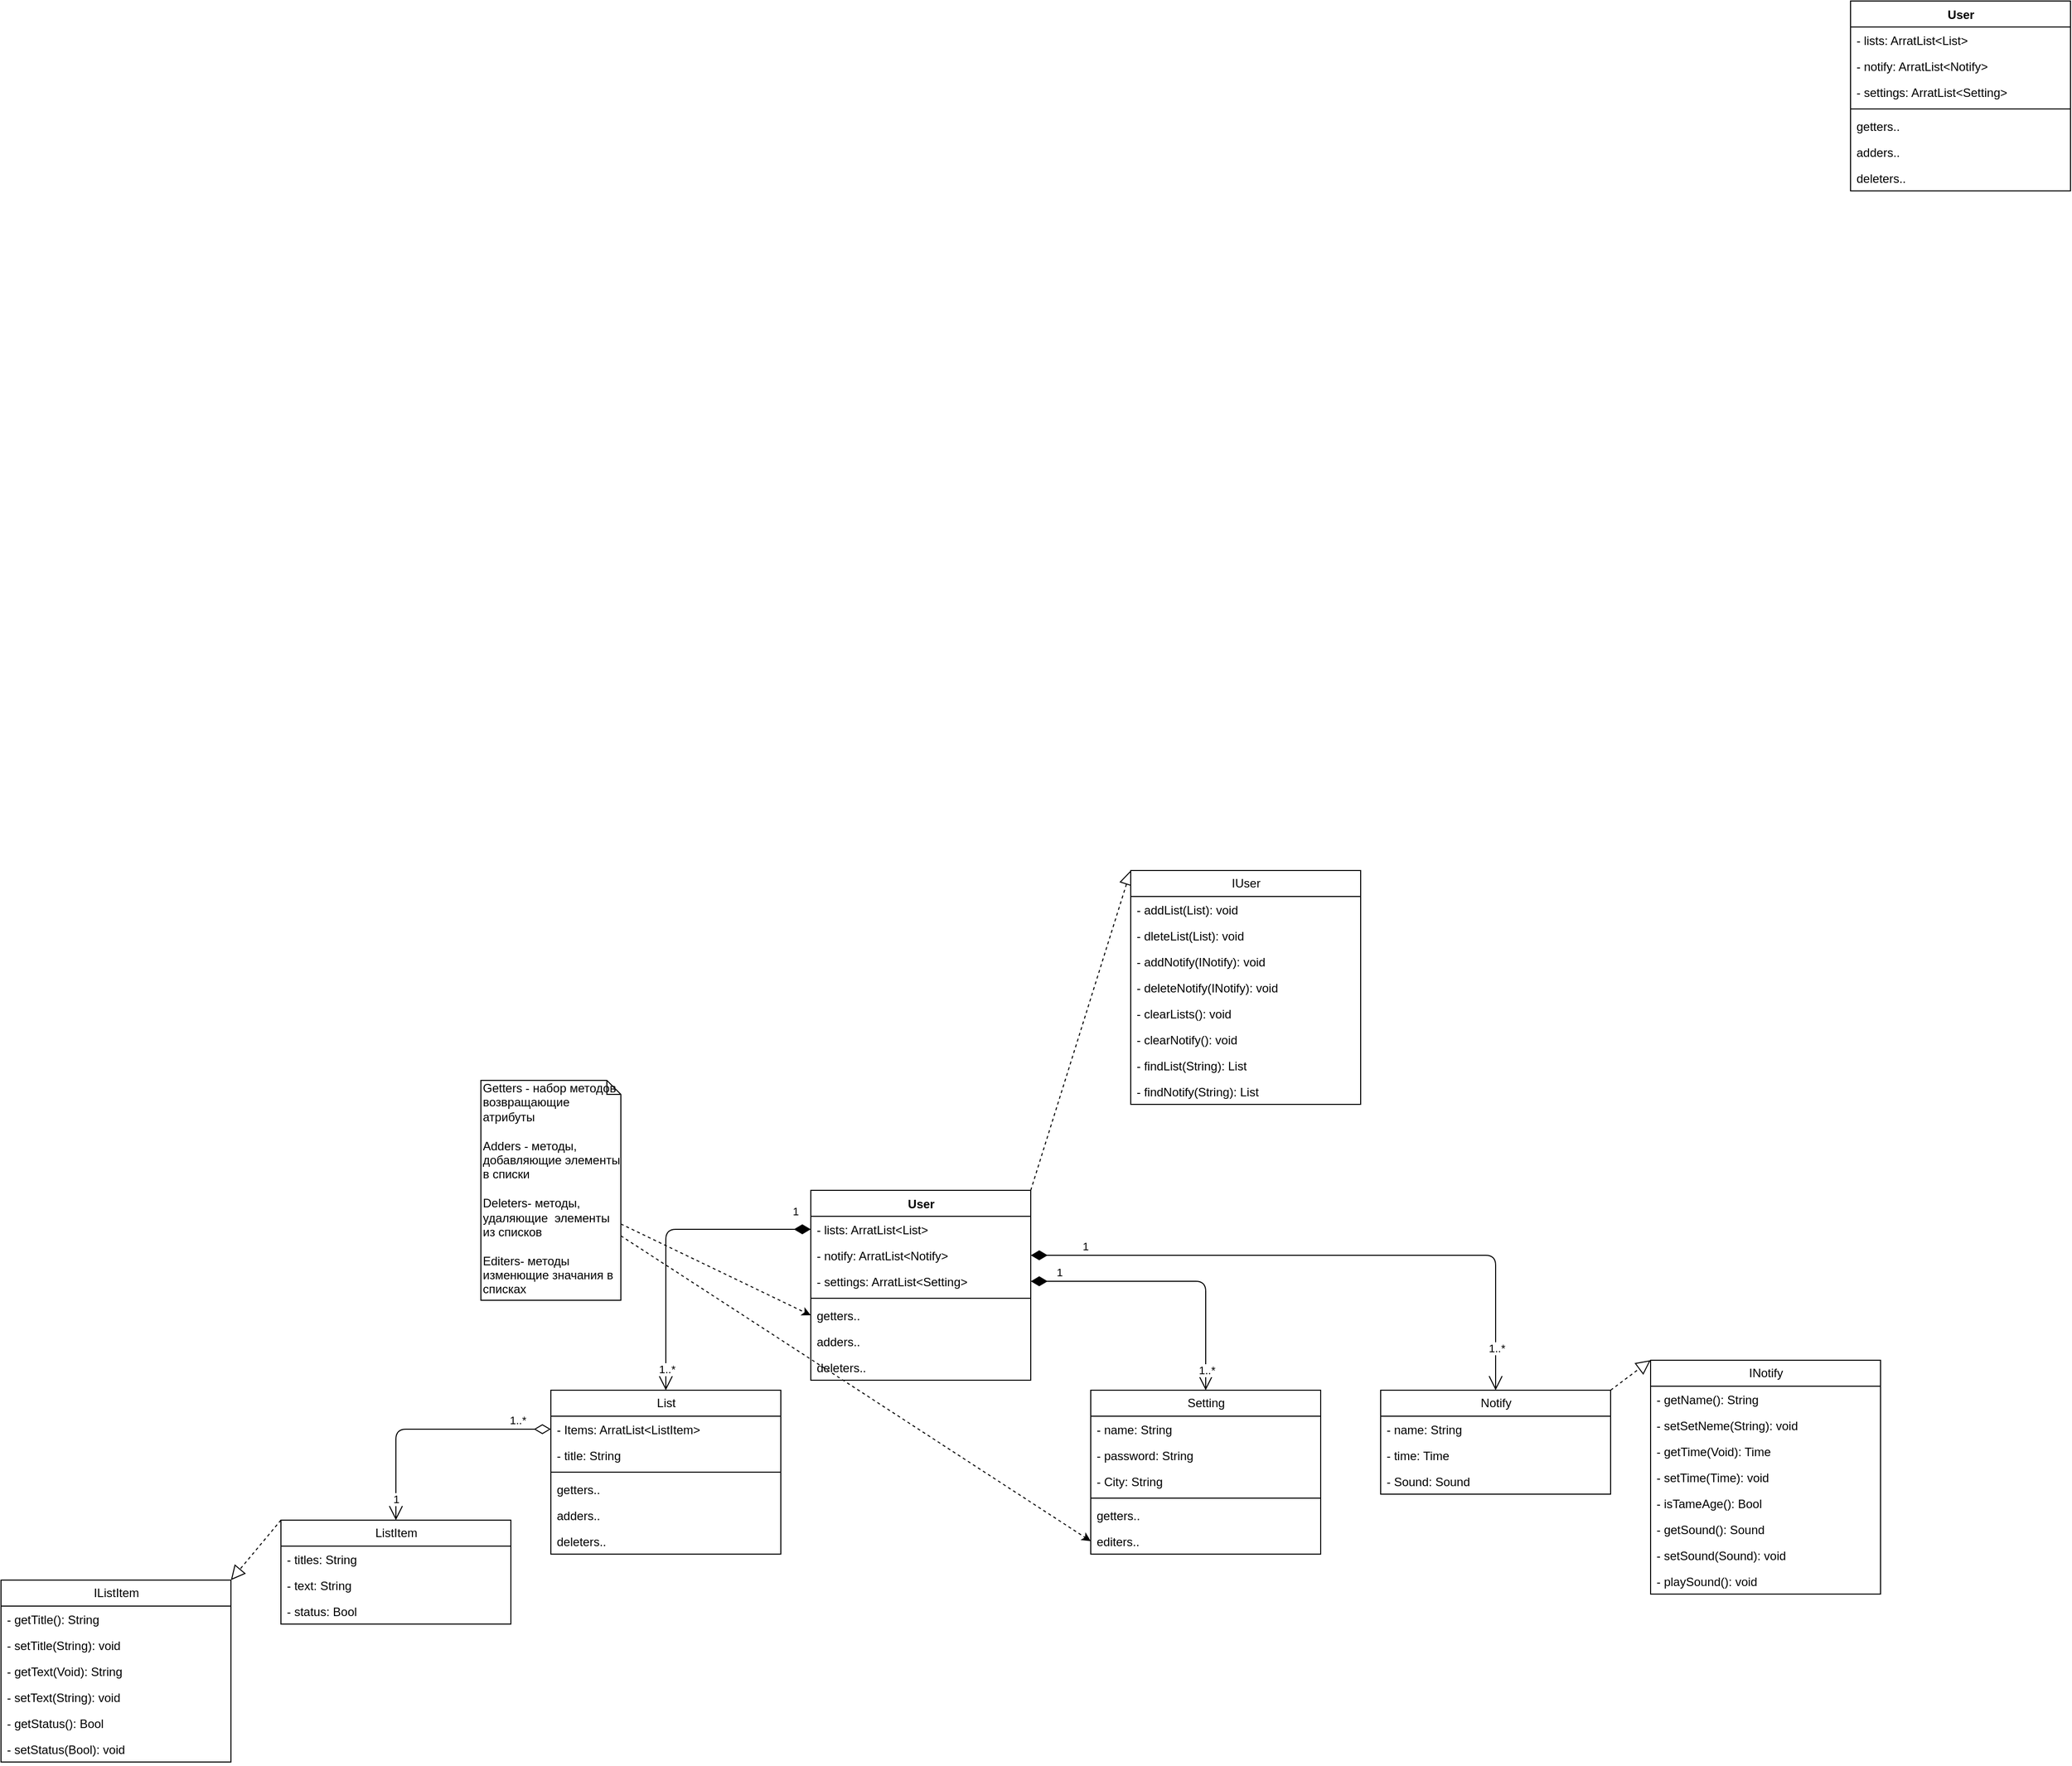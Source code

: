 <mxfile version="13.11.0" type="google"><diagram id="mzaJmgtHeZomD1q_2vOH" name="Page-1"><mxGraphModel dx="5123" dy="9496" grid="1" gridSize="10" guides="1" tooltips="1" connect="1" arrows="1" fold="1" page="1" pageScale="1" pageWidth="3300" pageHeight="4681" math="0" shadow="0"><root><mxCell id="0"/><mxCell id="1" parent="0"/><mxCell id="md78iOuRkx-0HBbTdUE8-1" value="User" style="swimlane;fontStyle=1;align=center;verticalAlign=top;childLayout=stackLayout;horizontal=1;startSize=26;horizontalStack=0;resizeParent=1;resizeParentMax=0;resizeLast=0;collapsible=1;marginBottom=0;fontFamily=Helvetica;fontSize=12;fontColor=#000000;strokeColor=#000000;fillColor=#ffffff;html=1;" vertex="1" parent="1"><mxGeometry x="980" y="-710" width="220" height="190" as="geometry"/></mxCell><mxCell id="md78iOuRkx-0HBbTdUE8-6" value="- lists: ArratList&lt;List&gt;" style="text;strokeColor=none;fillColor=none;align=left;verticalAlign=top;spacingLeft=4;spacingRight=4;overflow=hidden;rotatable=0;points=[[0,0.5],[1,0.5]];portConstraint=eastwest;" vertex="1" parent="md78iOuRkx-0HBbTdUE8-1"><mxGeometry y="26" width="220" height="26" as="geometry"/></mxCell><mxCell id="md78iOuRkx-0HBbTdUE8-58" value="- notify: ArratList&lt;Notify&gt;&#10;" style="text;strokeColor=none;fillColor=none;align=left;verticalAlign=top;spacingLeft=4;spacingRight=4;overflow=hidden;rotatable=0;points=[[0,0.5],[1,0.5]];portConstraint=eastwest;" vertex="1" parent="md78iOuRkx-0HBbTdUE8-1"><mxGeometry y="52" width="220" height="26" as="geometry"/></mxCell><mxCell id="md78iOuRkx-0HBbTdUE8-7" value="- settings: ArratList&lt;Setting&gt;&#10;" style="text;strokeColor=none;fillColor=none;align=left;verticalAlign=top;spacingLeft=4;spacingRight=4;overflow=hidden;rotatable=0;points=[[0,0.5],[1,0.5]];portConstraint=eastwest;" vertex="1" parent="md78iOuRkx-0HBbTdUE8-1"><mxGeometry y="78" width="220" height="26" as="geometry"/></mxCell><mxCell id="md78iOuRkx-0HBbTdUE8-4" value="" style="line;strokeWidth=1;fillColor=none;align=left;verticalAlign=middle;spacingTop=-1;spacingLeft=3;spacingRight=3;rotatable=0;labelPosition=right;points=[];portConstraint=eastwest;" vertex="1" parent="md78iOuRkx-0HBbTdUE8-1"><mxGeometry y="104" width="220" height="8" as="geometry"/></mxCell><mxCell id="md78iOuRkx-0HBbTdUE8-5" value="getters.." style="text;strokeColor=none;fillColor=none;align=left;verticalAlign=top;spacingLeft=4;spacingRight=4;overflow=hidden;rotatable=0;points=[[0,0.5],[1,0.5]];portConstraint=eastwest;" vertex="1" parent="md78iOuRkx-0HBbTdUE8-1"><mxGeometry y="112" width="220" height="26" as="geometry"/></mxCell><mxCell id="md78iOuRkx-0HBbTdUE8-25" value="adders.." style="text;strokeColor=none;fillColor=none;align=left;verticalAlign=top;spacingLeft=4;spacingRight=4;overflow=hidden;rotatable=0;points=[[0,0.5],[1,0.5]];portConstraint=eastwest;" vertex="1" parent="md78iOuRkx-0HBbTdUE8-1"><mxGeometry y="138" width="220" height="26" as="geometry"/></mxCell><mxCell id="md78iOuRkx-0HBbTdUE8-26" value="deleters.." style="text;strokeColor=none;fillColor=none;align=left;verticalAlign=top;spacingLeft=4;spacingRight=4;overflow=hidden;rotatable=0;points=[[0,0.5],[1,0.5]];portConstraint=eastwest;" vertex="1" parent="md78iOuRkx-0HBbTdUE8-1"><mxGeometry y="164" width="220" height="26" as="geometry"/></mxCell><mxCell id="md78iOuRkx-0HBbTdUE8-17" value="List" style="swimlane;fontStyle=0;childLayout=stackLayout;horizontal=1;startSize=26;fillColor=#ffffff;horizontalStack=0;resizeParent=1;resizeParentMax=0;resizeLast=0;collapsible=1;marginBottom=0;fontFamily=Helvetica;fontSize=12;fontColor=#000000;align=center;strokeColor=#000000;html=1;" vertex="1" parent="1"><mxGeometry x="720" y="-510" width="230" height="164" as="geometry"/></mxCell><mxCell id="md78iOuRkx-0HBbTdUE8-18" value="- Items: ArratList&lt;ListItem&gt;" style="text;strokeColor=none;fillColor=none;align=left;verticalAlign=top;spacingLeft=4;spacingRight=4;overflow=hidden;rotatable=0;points=[[0,0.5],[1,0.5]];portConstraint=eastwest;" vertex="1" parent="md78iOuRkx-0HBbTdUE8-17"><mxGeometry y="26" width="230" height="26" as="geometry"/></mxCell><mxCell id="md78iOuRkx-0HBbTdUE8-20" value="- title: String" style="text;strokeColor=none;fillColor=none;align=left;verticalAlign=top;spacingLeft=4;spacingRight=4;overflow=hidden;rotatable=0;points=[[0,0.5],[1,0.5]];portConstraint=eastwest;" vertex="1" parent="md78iOuRkx-0HBbTdUE8-17"><mxGeometry y="52" width="230" height="26" as="geometry"/></mxCell><mxCell id="md78iOuRkx-0HBbTdUE8-21" value="" style="line;strokeWidth=1;fillColor=none;align=left;verticalAlign=middle;spacingTop=-1;spacingLeft=3;spacingRight=3;rotatable=0;labelPosition=right;points=[];portConstraint=eastwest;" vertex="1" parent="md78iOuRkx-0HBbTdUE8-17"><mxGeometry y="78" width="230" height="8" as="geometry"/></mxCell><mxCell id="md78iOuRkx-0HBbTdUE8-22" value="getters.." style="text;strokeColor=none;fillColor=none;align=left;verticalAlign=top;spacingLeft=4;spacingRight=4;overflow=hidden;rotatable=0;points=[[0,0.5],[1,0.5]];portConstraint=eastwest;" vertex="1" parent="md78iOuRkx-0HBbTdUE8-17"><mxGeometry y="86" width="230" height="26" as="geometry"/></mxCell><mxCell id="md78iOuRkx-0HBbTdUE8-23" value="adders.." style="text;strokeColor=none;fillColor=none;align=left;verticalAlign=top;spacingLeft=4;spacingRight=4;overflow=hidden;rotatable=0;points=[[0,0.5],[1,0.5]];portConstraint=eastwest;" vertex="1" parent="md78iOuRkx-0HBbTdUE8-17"><mxGeometry y="112" width="230" height="26" as="geometry"/></mxCell><mxCell id="md78iOuRkx-0HBbTdUE8-24" value="deleters.." style="text;strokeColor=none;fillColor=none;align=left;verticalAlign=top;spacingLeft=4;spacingRight=4;overflow=hidden;rotatable=0;points=[[0,0.5],[1,0.5]];portConstraint=eastwest;" vertex="1" parent="md78iOuRkx-0HBbTdUE8-17"><mxGeometry y="138" width="230" height="26" as="geometry"/></mxCell><mxCell id="md78iOuRkx-0HBbTdUE8-29" value="1" style="endArrow=open;html=1;endSize=12;startArrow=diamondThin;startSize=14;startFill=1;edgeStyle=orthogonalEdgeStyle;align=left;verticalAlign=bottom;exitX=0;exitY=0.5;exitDx=0;exitDy=0;entryX=0.5;entryY=0;entryDx=0;entryDy=0;" edge="1" parent="1" source="md78iOuRkx-0HBbTdUE8-6" target="md78iOuRkx-0HBbTdUE8-17"><mxGeometry x="-0.869" y="-9" relative="1" as="geometry"><mxPoint x="910" y="-560" as="sourcePoint"/><mxPoint x="780" y="-319" as="targetPoint"/><mxPoint as="offset"/></mxGeometry></mxCell><mxCell id="md78iOuRkx-0HBbTdUE8-30" value="1..*" style="edgeLabel;html=1;align=center;verticalAlign=middle;resizable=0;points=[];" vertex="1" connectable="0" parent="md78iOuRkx-0HBbTdUE8-29"><mxGeometry x="0.86" y="1" relative="1" as="geometry"><mxPoint as="offset"/></mxGeometry></mxCell><mxCell id="md78iOuRkx-0HBbTdUE8-31" value="Setting" style="swimlane;fontStyle=0;childLayout=stackLayout;horizontal=1;startSize=26;fillColor=#ffffff;horizontalStack=0;resizeParent=1;resizeParentMax=0;resizeLast=0;collapsible=1;marginBottom=0;fontFamily=Helvetica;fontSize=12;fontColor=#000000;align=center;strokeColor=#000000;html=1;" vertex="1" parent="1"><mxGeometry x="1260" y="-510" width="230" height="164" as="geometry"/></mxCell><mxCell id="md78iOuRkx-0HBbTdUE8-32" value="- name: String" style="text;strokeColor=none;fillColor=none;align=left;verticalAlign=top;spacingLeft=4;spacingRight=4;overflow=hidden;rotatable=0;points=[[0,0.5],[1,0.5]];portConstraint=eastwest;" vertex="1" parent="md78iOuRkx-0HBbTdUE8-31"><mxGeometry y="26" width="230" height="26" as="geometry"/></mxCell><mxCell id="md78iOuRkx-0HBbTdUE8-33" value="- password: String" style="text;strokeColor=none;fillColor=none;align=left;verticalAlign=top;spacingLeft=4;spacingRight=4;overflow=hidden;rotatable=0;points=[[0,0.5],[1,0.5]];portConstraint=eastwest;" vertex="1" parent="md78iOuRkx-0HBbTdUE8-31"><mxGeometry y="52" width="230" height="26" as="geometry"/></mxCell><mxCell id="md78iOuRkx-0HBbTdUE8-34" value="- City: String" style="text;strokeColor=none;fillColor=none;align=left;verticalAlign=top;spacingLeft=4;spacingRight=4;overflow=hidden;rotatable=0;points=[[0,0.5],[1,0.5]];portConstraint=eastwest;" vertex="1" parent="md78iOuRkx-0HBbTdUE8-31"><mxGeometry y="78" width="230" height="26" as="geometry"/></mxCell><mxCell id="md78iOuRkx-0HBbTdUE8-35" value="" style="line;strokeWidth=1;fillColor=none;align=left;verticalAlign=middle;spacingTop=-1;spacingLeft=3;spacingRight=3;rotatable=0;labelPosition=right;points=[];portConstraint=eastwest;" vertex="1" parent="md78iOuRkx-0HBbTdUE8-31"><mxGeometry y="104" width="230" height="8" as="geometry"/></mxCell><mxCell id="md78iOuRkx-0HBbTdUE8-36" value="getters.." style="text;strokeColor=none;fillColor=none;align=left;verticalAlign=top;spacingLeft=4;spacingRight=4;overflow=hidden;rotatable=0;points=[[0,0.5],[1,0.5]];portConstraint=eastwest;" vertex="1" parent="md78iOuRkx-0HBbTdUE8-31"><mxGeometry y="112" width="230" height="26" as="geometry"/></mxCell><mxCell id="md78iOuRkx-0HBbTdUE8-37" value="editers.." style="text;strokeColor=none;fillColor=none;align=left;verticalAlign=top;spacingLeft=4;spacingRight=4;overflow=hidden;rotatable=0;points=[[0,0.5],[1,0.5]];portConstraint=eastwest;" vertex="1" parent="md78iOuRkx-0HBbTdUE8-31"><mxGeometry y="138" width="230" height="26" as="geometry"/></mxCell><mxCell id="md78iOuRkx-0HBbTdUE8-39" value="1" style="endArrow=open;html=1;endSize=12;startArrow=diamondThin;startSize=14;startFill=1;edgeStyle=orthogonalEdgeStyle;align=left;verticalAlign=bottom;exitX=1;exitY=0.5;exitDx=0;exitDy=0;entryX=0.5;entryY=0;entryDx=0;entryDy=0;" edge="1" parent="1" source="md78iOuRkx-0HBbTdUE8-7" target="md78iOuRkx-0HBbTdUE8-31"><mxGeometry x="-0.833" relative="1" as="geometry"><mxPoint x="1295" y="-640.0" as="sourcePoint"/><mxPoint x="1100" y="-399" as="targetPoint"/><mxPoint as="offset"/></mxGeometry></mxCell><mxCell id="md78iOuRkx-0HBbTdUE8-40" value="1..*" style="edgeLabel;html=1;align=center;verticalAlign=middle;resizable=0;points=[];" vertex="1" connectable="0" parent="md78iOuRkx-0HBbTdUE8-39"><mxGeometry x="0.86" y="1" relative="1" as="geometry"><mxPoint as="offset"/></mxGeometry></mxCell><mxCell id="md78iOuRkx-0HBbTdUE8-42" style="rounded=0;orthogonalLoop=1;jettySize=auto;html=1;entryX=0;entryY=0.5;entryDx=0;entryDy=0;dashed=1;" edge="1" parent="1" source="md78iOuRkx-0HBbTdUE8-41" target="md78iOuRkx-0HBbTdUE8-5"><mxGeometry relative="1" as="geometry"/></mxCell><mxCell id="md78iOuRkx-0HBbTdUE8-43" style="edgeStyle=none;rounded=0;orthogonalLoop=1;jettySize=auto;html=1;entryX=0;entryY=0.5;entryDx=0;entryDy=0;dashed=1;" edge="1" parent="1" source="md78iOuRkx-0HBbTdUE8-41" target="md78iOuRkx-0HBbTdUE8-37"><mxGeometry relative="1" as="geometry"/></mxCell><mxCell id="md78iOuRkx-0HBbTdUE8-41" value="Getters - набор методов возвращающие атрибуты&amp;nbsp;&lt;br&gt;&lt;br&gt;Adders - методы, добавляющие элементы в списки&lt;br&gt;&lt;br&gt;Deleters- методы, удаляющие&amp;nbsp; элементы из списков&lt;br&gt;&lt;br&gt;Editers- методы изменющие значания в списках" style="shape=note;whiteSpace=wrap;html=1;size=14;verticalAlign=top;align=left;spacingTop=-6;" vertex="1" parent="1"><mxGeometry x="650" y="-820" width="140" height="220" as="geometry"/></mxCell><mxCell id="md78iOuRkx-0HBbTdUE8-45" value="ListItem" style="swimlane;fontStyle=0;childLayout=stackLayout;horizontal=1;startSize=26;fillColor=#ffffff;horizontalStack=0;resizeParent=1;resizeParentMax=0;resizeLast=0;collapsible=1;marginBottom=0;fontFamily=Helvetica;fontSize=12;fontColor=#000000;align=center;strokeColor=#000000;html=1;" vertex="1" parent="1"><mxGeometry x="450" y="-380" width="230" height="104" as="geometry"/></mxCell><mxCell id="md78iOuRkx-0HBbTdUE8-46" value="- titles: String" style="text;strokeColor=none;fillColor=none;align=left;verticalAlign=top;spacingLeft=4;spacingRight=4;overflow=hidden;rotatable=0;points=[[0,0.5],[1,0.5]];portConstraint=eastwest;" vertex="1" parent="md78iOuRkx-0HBbTdUE8-45"><mxGeometry y="26" width="230" height="26" as="geometry"/></mxCell><mxCell id="md78iOuRkx-0HBbTdUE8-47" value="- text: String" style="text;strokeColor=none;fillColor=none;align=left;verticalAlign=top;spacingLeft=4;spacingRight=4;overflow=hidden;rotatable=0;points=[[0,0.5],[1,0.5]];portConstraint=eastwest;" vertex="1" parent="md78iOuRkx-0HBbTdUE8-45"><mxGeometry y="52" width="230" height="26" as="geometry"/></mxCell><mxCell id="md78iOuRkx-0HBbTdUE8-78" value="- status: Bool" style="text;strokeColor=none;fillColor=none;align=left;verticalAlign=top;spacingLeft=4;spacingRight=4;overflow=hidden;rotatable=0;points=[[0,0.5],[1,0.5]];portConstraint=eastwest;" vertex="1" parent="md78iOuRkx-0HBbTdUE8-45"><mxGeometry y="78" width="230" height="26" as="geometry"/></mxCell><mxCell id="md78iOuRkx-0HBbTdUE8-54" value="1..*" style="endArrow=open;html=1;endSize=12;startArrow=diamondThin;startSize=14;startFill=0;edgeStyle=orthogonalEdgeStyle;align=left;verticalAlign=bottom;exitX=0;exitY=0.5;exitDx=0;exitDy=0;entryX=0.5;entryY=0;entryDx=0;entryDy=0;" edge="1" parent="1" source="md78iOuRkx-0HBbTdUE8-18" target="md78iOuRkx-0HBbTdUE8-45"><mxGeometry x="-0.646" relative="1" as="geometry"><mxPoint x="755" y="-380" as="sourcePoint"/><mxPoint x="610" y="-219" as="targetPoint"/><mxPoint as="offset"/></mxGeometry></mxCell><mxCell id="md78iOuRkx-0HBbTdUE8-55" value="1" style="edgeLabel;html=1;align=center;verticalAlign=middle;resizable=0;points=[];" vertex="1" connectable="0" parent="md78iOuRkx-0HBbTdUE8-54"><mxGeometry x="0.86" y="1" relative="1" as="geometry"><mxPoint x="-1" y="-4.31" as="offset"/></mxGeometry></mxCell><mxCell id="md78iOuRkx-0HBbTdUE8-59" value="Notify" style="swimlane;fontStyle=0;childLayout=stackLayout;horizontal=1;startSize=26;fillColor=#ffffff;horizontalStack=0;resizeParent=1;resizeParentMax=0;resizeLast=0;collapsible=1;marginBottom=0;fontFamily=Helvetica;fontSize=12;fontColor=#000000;align=center;strokeColor=#000000;html=1;" vertex="1" parent="1"><mxGeometry x="1550" y="-510" width="230" height="104" as="geometry"/></mxCell><mxCell id="md78iOuRkx-0HBbTdUE8-60" value="- name: String" style="text;strokeColor=none;fillColor=none;align=left;verticalAlign=top;spacingLeft=4;spacingRight=4;overflow=hidden;rotatable=0;points=[[0,0.5],[1,0.5]];portConstraint=eastwest;" vertex="1" parent="md78iOuRkx-0HBbTdUE8-59"><mxGeometry y="26" width="230" height="26" as="geometry"/></mxCell><mxCell id="md78iOuRkx-0HBbTdUE8-61" value="- time: Time" style="text;strokeColor=none;fillColor=none;align=left;verticalAlign=top;spacingLeft=4;spacingRight=4;overflow=hidden;rotatable=0;points=[[0,0.5],[1,0.5]];portConstraint=eastwest;" vertex="1" parent="md78iOuRkx-0HBbTdUE8-59"><mxGeometry y="52" width="230" height="26" as="geometry"/></mxCell><mxCell id="md78iOuRkx-0HBbTdUE8-62" value="- Sound: Sound" style="text;strokeColor=none;fillColor=none;align=left;verticalAlign=top;spacingLeft=4;spacingRight=4;overflow=hidden;rotatable=0;points=[[0,0.5],[1,0.5]];portConstraint=eastwest;" vertex="1" parent="md78iOuRkx-0HBbTdUE8-59"><mxGeometry y="78" width="230" height="26" as="geometry"/></mxCell><mxCell id="md78iOuRkx-0HBbTdUE8-66" value="1" style="endArrow=open;html=1;endSize=12;startArrow=diamondThin;startSize=14;startFill=1;edgeStyle=orthogonalEdgeStyle;align=left;verticalAlign=bottom;entryX=0.5;entryY=0;entryDx=0;entryDy=0;" edge="1" parent="1" source="md78iOuRkx-0HBbTdUE8-58" target="md78iOuRkx-0HBbTdUE8-59"><mxGeometry x="-0.833" relative="1" as="geometry"><mxPoint x="1250" y="-640" as="sourcePoint"/><mxPoint x="1425" y="-531" as="targetPoint"/><mxPoint as="offset"/></mxGeometry></mxCell><mxCell id="md78iOuRkx-0HBbTdUE8-67" value="1..*" style="edgeLabel;html=1;align=center;verticalAlign=middle;resizable=0;points=[];" vertex="1" connectable="0" parent="md78iOuRkx-0HBbTdUE8-66"><mxGeometry x="0.86" y="1" relative="1" as="geometry"><mxPoint as="offset"/></mxGeometry></mxCell><mxCell id="md78iOuRkx-0HBbTdUE8-68" value="" style="endArrow=block;dashed=1;endFill=0;endSize=12;html=1;entryX=0;entryY=0;entryDx=0;entryDy=0;exitX=1;exitY=0;exitDx=0;exitDy=0;" edge="1" parent="1" source="md78iOuRkx-0HBbTdUE8-1" target="md78iOuRkx-0HBbTdUE8-69"><mxGeometry width="160" relative="1" as="geometry"><mxPoint x="1010" y="-1164" as="sourcePoint"/><mxPoint x="358" y="-391.83" as="targetPoint"/></mxGeometry></mxCell><mxCell id="md78iOuRkx-0HBbTdUE8-69" value="IUser" style="swimlane;fontStyle=0;childLayout=stackLayout;horizontal=1;startSize=26;fillColor=#ffffff;horizontalStack=0;resizeParent=1;resizeParentMax=0;resizeLast=0;collapsible=1;marginBottom=0;fontFamily=Helvetica;fontSize=12;fontColor=#000000;align=center;strokeColor=#000000;html=1;" vertex="1" parent="1"><mxGeometry x="1300" y="-1030" width="230" height="234" as="geometry"/></mxCell><mxCell id="md78iOuRkx-0HBbTdUE8-77" value="- addList(List): void" style="text;strokeColor=none;fillColor=none;align=left;verticalAlign=top;spacingLeft=4;spacingRight=4;overflow=hidden;rotatable=0;points=[[0,0.5],[1,0.5]];portConstraint=eastwest;" vertex="1" parent="md78iOuRkx-0HBbTdUE8-69"><mxGeometry y="26" width="230" height="26" as="geometry"/></mxCell><mxCell id="md78iOuRkx-0HBbTdUE8-70" value="- dleteList(List): void" style="text;strokeColor=none;fillColor=none;align=left;verticalAlign=top;spacingLeft=4;spacingRight=4;overflow=hidden;rotatable=0;points=[[0,0.5],[1,0.5]];portConstraint=eastwest;" vertex="1" parent="md78iOuRkx-0HBbTdUE8-69"><mxGeometry y="52" width="230" height="26" as="geometry"/></mxCell><mxCell id="md78iOuRkx-0HBbTdUE8-75" value="- addNotify(INotify): void" style="text;strokeColor=none;fillColor=none;align=left;verticalAlign=top;spacingLeft=4;spacingRight=4;overflow=hidden;rotatable=0;points=[[0,0.5],[1,0.5]];portConstraint=eastwest;" vertex="1" parent="md78iOuRkx-0HBbTdUE8-69"><mxGeometry y="78" width="230" height="26" as="geometry"/></mxCell><mxCell id="md78iOuRkx-0HBbTdUE8-76" value="- deleteNotify(INotify): void" style="text;strokeColor=none;fillColor=none;align=left;verticalAlign=top;spacingLeft=4;spacingRight=4;overflow=hidden;rotatable=0;points=[[0,0.5],[1,0.5]];portConstraint=eastwest;" vertex="1" parent="md78iOuRkx-0HBbTdUE8-69"><mxGeometry y="104" width="230" height="26" as="geometry"/></mxCell><mxCell id="md78iOuRkx-0HBbTdUE8-79" value="- clearLists(): void" style="text;strokeColor=none;fillColor=none;align=left;verticalAlign=top;spacingLeft=4;spacingRight=4;overflow=hidden;rotatable=0;points=[[0,0.5],[1,0.5]];portConstraint=eastwest;" vertex="1" parent="md78iOuRkx-0HBbTdUE8-69"><mxGeometry y="130" width="230" height="26" as="geometry"/></mxCell><mxCell id="md78iOuRkx-0HBbTdUE8-93" value="- clearNotify(): void" style="text;strokeColor=none;fillColor=none;align=left;verticalAlign=top;spacingLeft=4;spacingRight=4;overflow=hidden;rotatable=0;points=[[0,0.5],[1,0.5]];portConstraint=eastwest;" vertex="1" parent="md78iOuRkx-0HBbTdUE8-69"><mxGeometry y="156" width="230" height="26" as="geometry"/></mxCell><mxCell id="md78iOuRkx-0HBbTdUE8-80" value="- findList(String): List" style="text;strokeColor=none;fillColor=none;align=left;verticalAlign=top;spacingLeft=4;spacingRight=4;overflow=hidden;rotatable=0;points=[[0,0.5],[1,0.5]];portConstraint=eastwest;" vertex="1" parent="md78iOuRkx-0HBbTdUE8-69"><mxGeometry y="182" width="230" height="26" as="geometry"/></mxCell><mxCell id="md78iOuRkx-0HBbTdUE8-94" value="- findNotify(String): List" style="text;strokeColor=none;fillColor=none;align=left;verticalAlign=top;spacingLeft=4;spacingRight=4;overflow=hidden;rotatable=0;points=[[0,0.5],[1,0.5]];portConstraint=eastwest;" vertex="1" parent="md78iOuRkx-0HBbTdUE8-69"><mxGeometry y="208" width="230" height="26" as="geometry"/></mxCell><mxCell id="md78iOuRkx-0HBbTdUE8-81" value="" style="endArrow=block;dashed=1;endFill=0;endSize=12;html=1;entryX=1;entryY=0;entryDx=0;entryDy=0;exitX=0;exitY=0;exitDx=0;exitDy=0;" edge="1" target="md78iOuRkx-0HBbTdUE8-82" parent="1" source="md78iOuRkx-0HBbTdUE8-45"><mxGeometry width="160" relative="1" as="geometry"><mxPoint x="507.99" y="-259.998" as="sourcePoint"/><mxPoint x="508" y="-127.83" as="targetPoint"/></mxGeometry></mxCell><mxCell id="md78iOuRkx-0HBbTdUE8-82" value="IListItem" style="swimlane;fontStyle=0;childLayout=stackLayout;horizontal=1;startSize=26;fillColor=#ffffff;horizontalStack=0;resizeParent=1;resizeParentMax=0;resizeLast=0;collapsible=1;marginBottom=0;fontFamily=Helvetica;fontSize=12;fontColor=#000000;align=center;strokeColor=#000000;html=1;" vertex="1" parent="1"><mxGeometry x="170" y="-320" width="230" height="182" as="geometry"/></mxCell><mxCell id="md78iOuRkx-0HBbTdUE8-83" value="- getTitle(): String" style="text;strokeColor=none;fillColor=none;align=left;verticalAlign=top;spacingLeft=4;spacingRight=4;overflow=hidden;rotatable=0;points=[[0,0.5],[1,0.5]];portConstraint=eastwest;" vertex="1" parent="md78iOuRkx-0HBbTdUE8-82"><mxGeometry y="26" width="230" height="26" as="geometry"/></mxCell><mxCell id="md78iOuRkx-0HBbTdUE8-84" value="- setTitle(String): void" style="text;strokeColor=none;fillColor=none;align=left;verticalAlign=top;spacingLeft=4;spacingRight=4;overflow=hidden;rotatable=0;points=[[0,0.5],[1,0.5]];portConstraint=eastwest;" vertex="1" parent="md78iOuRkx-0HBbTdUE8-82"><mxGeometry y="52" width="230" height="26" as="geometry"/></mxCell><mxCell id="md78iOuRkx-0HBbTdUE8-85" value="- getText(Void): String" style="text;strokeColor=none;fillColor=none;align=left;verticalAlign=top;spacingLeft=4;spacingRight=4;overflow=hidden;rotatable=0;points=[[0,0.5],[1,0.5]];portConstraint=eastwest;" vertex="1" parent="md78iOuRkx-0HBbTdUE8-82"><mxGeometry y="78" width="230" height="26" as="geometry"/></mxCell><mxCell id="md78iOuRkx-0HBbTdUE8-86" value="- setText(String): void" style="text;strokeColor=none;fillColor=none;align=left;verticalAlign=top;spacingLeft=4;spacingRight=4;overflow=hidden;rotatable=0;points=[[0,0.5],[1,0.5]];portConstraint=eastwest;" vertex="1" parent="md78iOuRkx-0HBbTdUE8-82"><mxGeometry y="104" width="230" height="26" as="geometry"/></mxCell><mxCell id="md78iOuRkx-0HBbTdUE8-87" value="- getStatus(): Bool" style="text;strokeColor=none;fillColor=none;align=left;verticalAlign=top;spacingLeft=4;spacingRight=4;overflow=hidden;rotatable=0;points=[[0,0.5],[1,0.5]];portConstraint=eastwest;" vertex="1" parent="md78iOuRkx-0HBbTdUE8-82"><mxGeometry y="130" width="230" height="26" as="geometry"/></mxCell><mxCell id="md78iOuRkx-0HBbTdUE8-88" value="- setStatus(Bool): void" style="text;strokeColor=none;fillColor=none;align=left;verticalAlign=top;spacingLeft=4;spacingRight=4;overflow=hidden;rotatable=0;points=[[0,0.5],[1,0.5]];portConstraint=eastwest;" vertex="1" parent="md78iOuRkx-0HBbTdUE8-82"><mxGeometry y="156" width="230" height="26" as="geometry"/></mxCell><mxCell id="md78iOuRkx-0HBbTdUE8-92" style="edgeStyle=none;rounded=0;orthogonalLoop=1;jettySize=auto;html=1;exitX=0.75;exitY=0;exitDx=0;exitDy=0;dashed=1;startArrow=diamondThin;startFill=0;" edge="1" parent="1" source="md78iOuRkx-0HBbTdUE8-69" target="md78iOuRkx-0HBbTdUE8-69"><mxGeometry relative="1" as="geometry"/></mxCell><mxCell id="md78iOuRkx-0HBbTdUE8-95" value="INotify" style="swimlane;fontStyle=0;childLayout=stackLayout;horizontal=1;startSize=26;fillColor=#ffffff;horizontalStack=0;resizeParent=1;resizeParentMax=0;resizeLast=0;collapsible=1;marginBottom=0;fontFamily=Helvetica;fontSize=12;fontColor=#000000;align=center;strokeColor=#000000;html=1;" vertex="1" parent="1"><mxGeometry x="1820" y="-540" width="230" height="234" as="geometry"/></mxCell><mxCell id="md78iOuRkx-0HBbTdUE8-96" value="- getName(): String" style="text;strokeColor=none;fillColor=none;align=left;verticalAlign=top;spacingLeft=4;spacingRight=4;overflow=hidden;rotatable=0;points=[[0,0.5],[1,0.5]];portConstraint=eastwest;" vertex="1" parent="md78iOuRkx-0HBbTdUE8-95"><mxGeometry y="26" width="230" height="26" as="geometry"/></mxCell><mxCell id="md78iOuRkx-0HBbTdUE8-97" value="- setSetNeme(String): void" style="text;strokeColor=none;fillColor=none;align=left;verticalAlign=top;spacingLeft=4;spacingRight=4;overflow=hidden;rotatable=0;points=[[0,0.5],[1,0.5]];portConstraint=eastwest;" vertex="1" parent="md78iOuRkx-0HBbTdUE8-95"><mxGeometry y="52" width="230" height="26" as="geometry"/></mxCell><mxCell id="md78iOuRkx-0HBbTdUE8-98" value="- getTime(Void): Time" style="text;strokeColor=none;fillColor=none;align=left;verticalAlign=top;spacingLeft=4;spacingRight=4;overflow=hidden;rotatable=0;points=[[0,0.5],[1,0.5]];portConstraint=eastwest;" vertex="1" parent="md78iOuRkx-0HBbTdUE8-95"><mxGeometry y="78" width="230" height="26" as="geometry"/></mxCell><mxCell id="md78iOuRkx-0HBbTdUE8-99" value="- setTime(Time): void" style="text;strokeColor=none;fillColor=none;align=left;verticalAlign=top;spacingLeft=4;spacingRight=4;overflow=hidden;rotatable=0;points=[[0,0.5],[1,0.5]];portConstraint=eastwest;" vertex="1" parent="md78iOuRkx-0HBbTdUE8-95"><mxGeometry y="104" width="230" height="26" as="geometry"/></mxCell><mxCell id="md78iOuRkx-0HBbTdUE8-100" value="- isTameAge(): Bool" style="text;strokeColor=none;fillColor=none;align=left;verticalAlign=top;spacingLeft=4;spacingRight=4;overflow=hidden;rotatable=0;points=[[0,0.5],[1,0.5]];portConstraint=eastwest;" vertex="1" parent="md78iOuRkx-0HBbTdUE8-95"><mxGeometry y="130" width="230" height="26" as="geometry"/></mxCell><mxCell id="md78iOuRkx-0HBbTdUE8-101" value="- getSound(): Sound" style="text;strokeColor=none;fillColor=none;align=left;verticalAlign=top;spacingLeft=4;spacingRight=4;overflow=hidden;rotatable=0;points=[[0,0.5],[1,0.5]];portConstraint=eastwest;" vertex="1" parent="md78iOuRkx-0HBbTdUE8-95"><mxGeometry y="156" width="230" height="26" as="geometry"/></mxCell><mxCell id="md78iOuRkx-0HBbTdUE8-102" value="- setSound(Sound): void" style="text;strokeColor=none;fillColor=none;align=left;verticalAlign=top;spacingLeft=4;spacingRight=4;overflow=hidden;rotatable=0;points=[[0,0.5],[1,0.5]];portConstraint=eastwest;" vertex="1" parent="md78iOuRkx-0HBbTdUE8-95"><mxGeometry y="182" width="230" height="26" as="geometry"/></mxCell><mxCell id="md78iOuRkx-0HBbTdUE8-103" value="- playSound(): void" style="text;strokeColor=none;fillColor=none;align=left;verticalAlign=top;spacingLeft=4;spacingRight=4;overflow=hidden;rotatable=0;points=[[0,0.5],[1,0.5]];portConstraint=eastwest;" vertex="1" parent="md78iOuRkx-0HBbTdUE8-95"><mxGeometry y="208" width="230" height="26" as="geometry"/></mxCell><mxCell id="md78iOuRkx-0HBbTdUE8-104" value="" style="endArrow=block;dashed=1;endFill=0;endSize=12;html=1;entryX=0;entryY=0;entryDx=0;entryDy=0;exitX=1;exitY=0;exitDx=0;exitDy=0;" edge="1" parent="1" source="md78iOuRkx-0HBbTdUE8-59" target="md78iOuRkx-0HBbTdUE8-95"><mxGeometry width="160" relative="1" as="geometry"><mxPoint x="1210" y="-700" as="sourcePoint"/><mxPoint x="1310" y="-1020" as="targetPoint"/></mxGeometry></mxCell><mxCell id="md78iOuRkx-0HBbTdUE8-106" value="User" style="swimlane;fontStyle=1;align=center;verticalAlign=top;childLayout=stackLayout;horizontal=1;startSize=26;horizontalStack=0;resizeParent=1;resizeParentMax=0;resizeLast=0;collapsible=1;marginBottom=0;fontFamily=Helvetica;fontSize=12;fontColor=#000000;strokeColor=#000000;fillColor=#ffffff;html=1;" vertex="1" parent="1"><mxGeometry x="2020" y="-1900" width="220" height="190" as="geometry"/></mxCell><mxCell id="md78iOuRkx-0HBbTdUE8-107" value="- lists: ArratList&lt;List&gt;" style="text;strokeColor=none;fillColor=none;align=left;verticalAlign=top;spacingLeft=4;spacingRight=4;overflow=hidden;rotatable=0;points=[[0,0.5],[1,0.5]];portConstraint=eastwest;" vertex="1" parent="md78iOuRkx-0HBbTdUE8-106"><mxGeometry y="26" width="220" height="26" as="geometry"/></mxCell><mxCell id="md78iOuRkx-0HBbTdUE8-108" value="- notify: ArratList&lt;Notify&gt;&#10;" style="text;strokeColor=none;fillColor=none;align=left;verticalAlign=top;spacingLeft=4;spacingRight=4;overflow=hidden;rotatable=0;points=[[0,0.5],[1,0.5]];portConstraint=eastwest;" vertex="1" parent="md78iOuRkx-0HBbTdUE8-106"><mxGeometry y="52" width="220" height="26" as="geometry"/></mxCell><mxCell id="md78iOuRkx-0HBbTdUE8-109" value="- settings: ArratList&lt;Setting&gt;&#10;" style="text;strokeColor=none;fillColor=none;align=left;verticalAlign=top;spacingLeft=4;spacingRight=4;overflow=hidden;rotatable=0;points=[[0,0.5],[1,0.5]];portConstraint=eastwest;" vertex="1" parent="md78iOuRkx-0HBbTdUE8-106"><mxGeometry y="78" width="220" height="26" as="geometry"/></mxCell><mxCell id="md78iOuRkx-0HBbTdUE8-110" value="" style="line;strokeWidth=1;fillColor=none;align=left;verticalAlign=middle;spacingTop=-1;spacingLeft=3;spacingRight=3;rotatable=0;labelPosition=right;points=[];portConstraint=eastwest;" vertex="1" parent="md78iOuRkx-0HBbTdUE8-106"><mxGeometry y="104" width="220" height="8" as="geometry"/></mxCell><mxCell id="md78iOuRkx-0HBbTdUE8-111" value="getters.." style="text;strokeColor=none;fillColor=none;align=left;verticalAlign=top;spacingLeft=4;spacingRight=4;overflow=hidden;rotatable=0;points=[[0,0.5],[1,0.5]];portConstraint=eastwest;" vertex="1" parent="md78iOuRkx-0HBbTdUE8-106"><mxGeometry y="112" width="220" height="26" as="geometry"/></mxCell><mxCell id="md78iOuRkx-0HBbTdUE8-112" value="adders.." style="text;strokeColor=none;fillColor=none;align=left;verticalAlign=top;spacingLeft=4;spacingRight=4;overflow=hidden;rotatable=0;points=[[0,0.5],[1,0.5]];portConstraint=eastwest;" vertex="1" parent="md78iOuRkx-0HBbTdUE8-106"><mxGeometry y="138" width="220" height="26" as="geometry"/></mxCell><mxCell id="md78iOuRkx-0HBbTdUE8-113" value="deleters.." style="text;strokeColor=none;fillColor=none;align=left;verticalAlign=top;spacingLeft=4;spacingRight=4;overflow=hidden;rotatable=0;points=[[0,0.5],[1,0.5]];portConstraint=eastwest;" vertex="1" parent="md78iOuRkx-0HBbTdUE8-106"><mxGeometry y="164" width="220" height="26" as="geometry"/></mxCell></root></mxGraphModel></diagram></mxfile>
